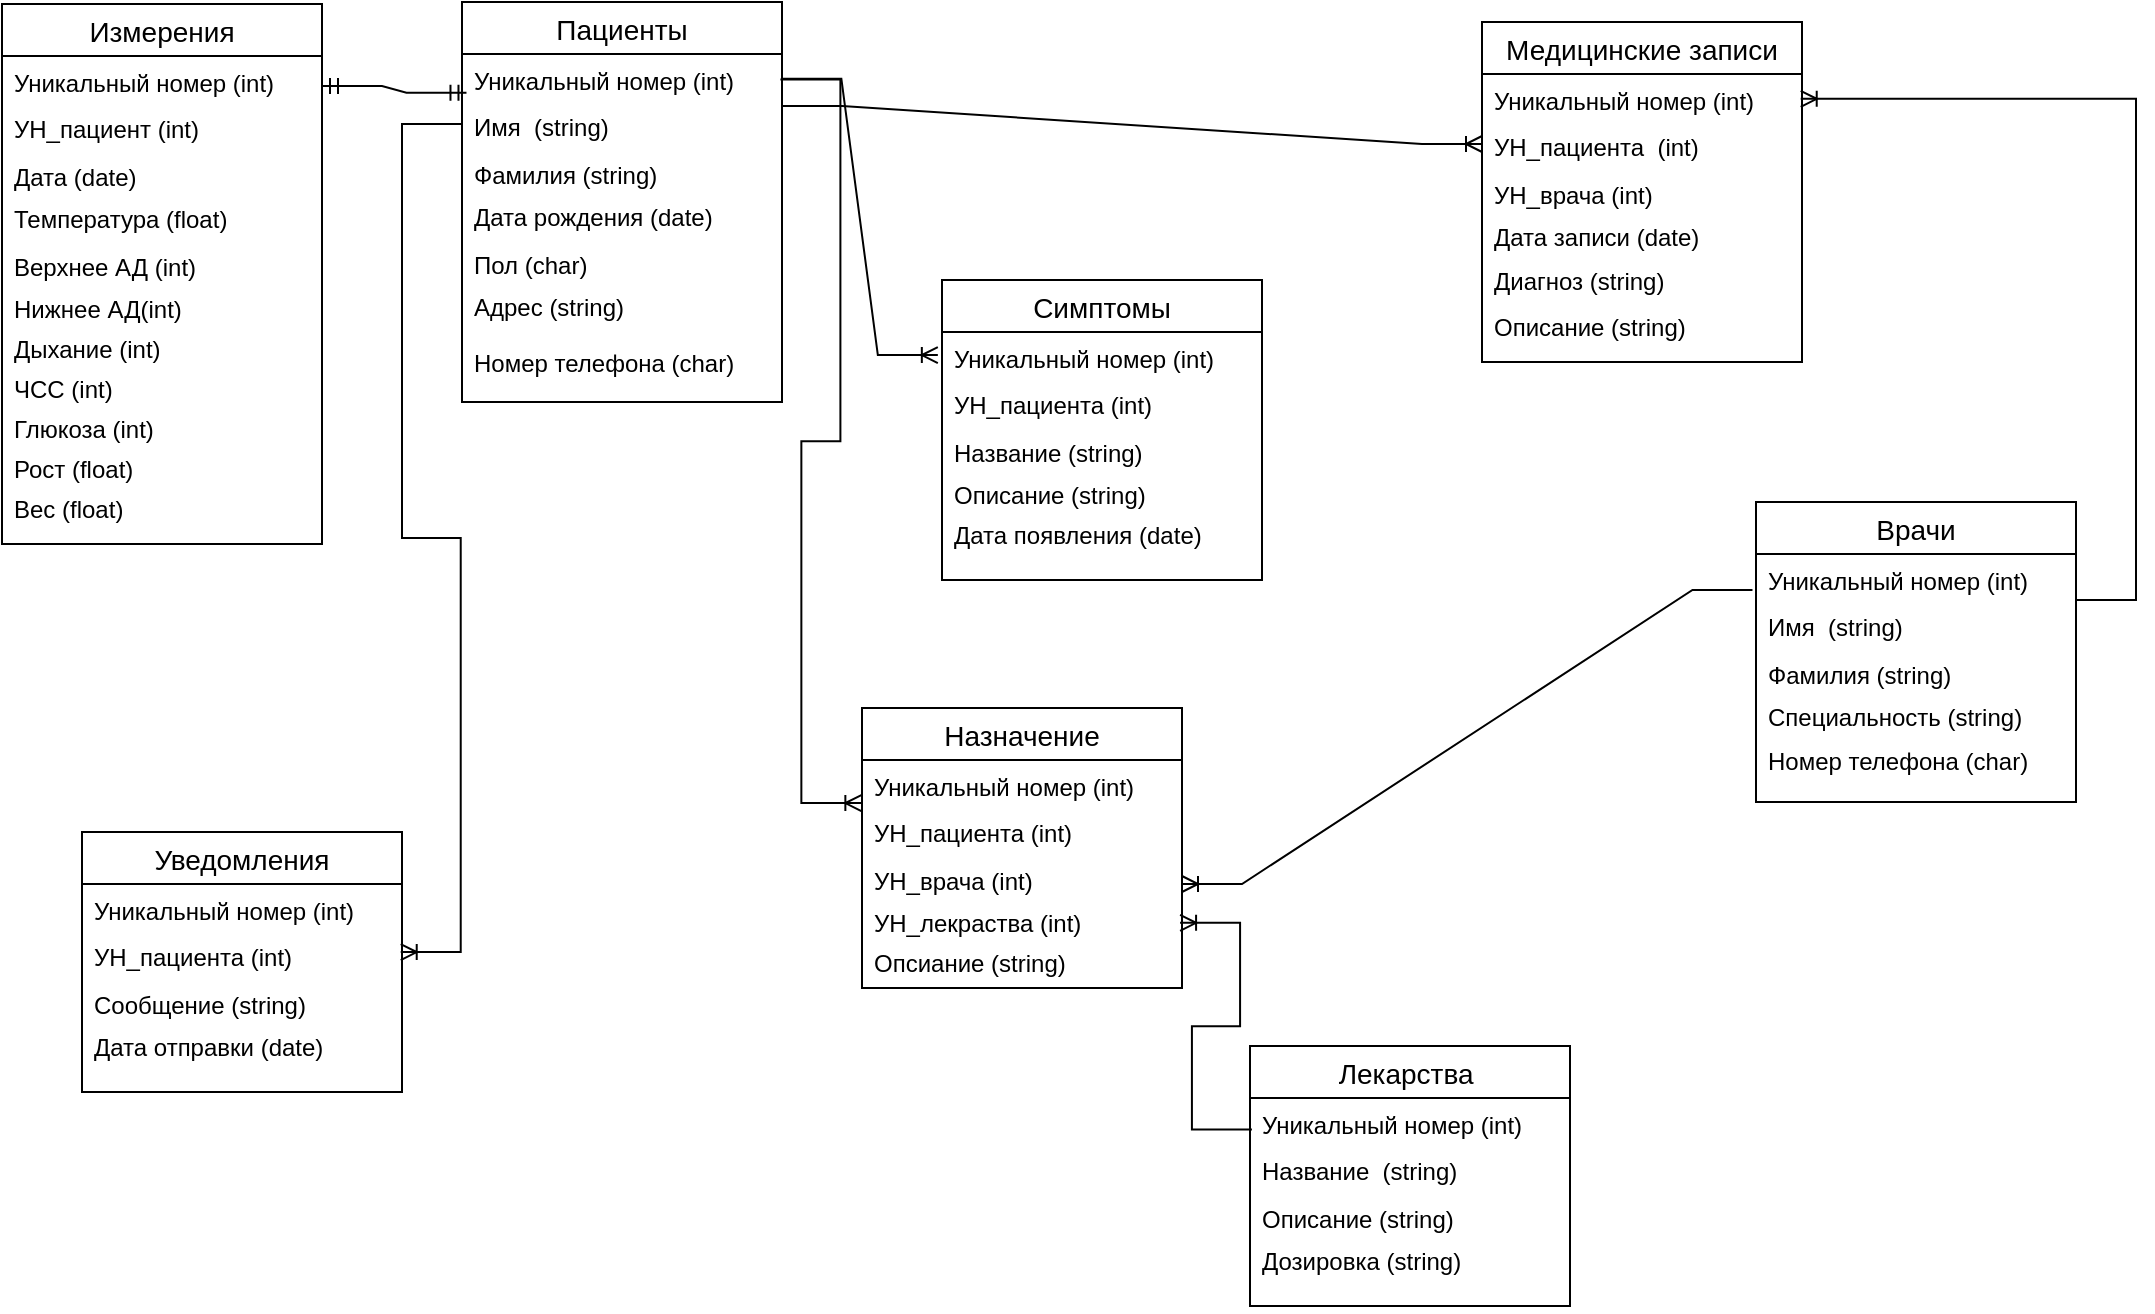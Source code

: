 <mxfile version="24.7.17">
  <diagram name="Страница — 1" id="f26_l-vjU5sLCZECGF1v">
    <mxGraphModel dx="2736" dy="3351" grid="1" gridSize="10" guides="1" tooltips="1" connect="1" arrows="1" fold="1" page="1" pageScale="1" pageWidth="827" pageHeight="1169" math="0" shadow="0">
      <root>
        <mxCell id="0" />
        <mxCell id="1" parent="0" />
        <mxCell id="Q_UcqGB0P5AS6euDKH1c-28" value="Пациенты" style="swimlane;fontStyle=0;childLayout=stackLayout;horizontal=1;startSize=26;horizontalStack=0;resizeParent=1;resizeParentMax=0;resizeLast=0;collapsible=1;marginBottom=0;align=center;fontSize=14;" vertex="1" parent="1">
          <mxGeometry x="20" y="-1272" width="160" height="200" as="geometry" />
        </mxCell>
        <mxCell id="Q_UcqGB0P5AS6euDKH1c-41" value="Уникальный номер (int)" style="text;strokeColor=none;fillColor=none;spacingLeft=4;spacingRight=4;overflow=hidden;rotatable=0;points=[[0,0.5],[1,0.5]];portConstraint=eastwest;fontSize=12;whiteSpace=wrap;html=1;" vertex="1" parent="Q_UcqGB0P5AS6euDKH1c-28">
          <mxGeometry y="26" width="160" height="174" as="geometry" />
        </mxCell>
        <mxCell id="Q_UcqGB0P5AS6euDKH1c-42" value="Имя&amp;nbsp;&amp;nbsp;(string)" style="text;strokeColor=none;fillColor=none;spacingLeft=4;spacingRight=4;overflow=hidden;rotatable=0;points=[[0,0.5],[1,0.5]];portConstraint=eastwest;fontSize=12;whiteSpace=wrap;html=1;" vertex="1" parent="1">
          <mxGeometry x="20" y="-1223" width="160" height="24" as="geometry" />
        </mxCell>
        <mxCell id="Q_UcqGB0P5AS6euDKH1c-45" value="Фамилия (string)" style="text;strokeColor=none;fillColor=none;spacingLeft=4;spacingRight=4;overflow=hidden;rotatable=0;points=[[0,0.5],[1,0.5]];portConstraint=eastwest;fontSize=12;whiteSpace=wrap;html=1;" vertex="1" parent="1">
          <mxGeometry x="20" y="-1199" width="160" height="30" as="geometry" />
        </mxCell>
        <mxCell id="Q_UcqGB0P5AS6euDKH1c-46" value="Дата рождения (date)" style="text;strokeColor=none;fillColor=none;spacingLeft=4;spacingRight=4;overflow=hidden;rotatable=0;points=[[0,0.5],[1,0.5]];portConstraint=eastwest;fontSize=12;whiteSpace=wrap;html=1;" vertex="1" parent="1">
          <mxGeometry x="20" y="-1178" width="160" height="30" as="geometry" />
        </mxCell>
        <mxCell id="Q_UcqGB0P5AS6euDKH1c-47" value="Пол (char)" style="text;strokeColor=none;fillColor=none;spacingLeft=4;spacingRight=4;overflow=hidden;rotatable=0;points=[[0,0.5],[1,0.5]];portConstraint=eastwest;fontSize=12;whiteSpace=wrap;html=1;" vertex="1" parent="1">
          <mxGeometry x="20" y="-1154" width="160" height="30" as="geometry" />
        </mxCell>
        <mxCell id="Q_UcqGB0P5AS6euDKH1c-48" value="Адрес (string)" style="text;strokeColor=none;fillColor=none;spacingLeft=4;spacingRight=4;overflow=hidden;rotatable=0;points=[[0,0.5],[1,0.5]];portConstraint=eastwest;fontSize=12;whiteSpace=wrap;html=1;" vertex="1" parent="1">
          <mxGeometry x="20" y="-1133" width="160" height="30" as="geometry" />
        </mxCell>
        <mxCell id="Q_UcqGB0P5AS6euDKH1c-49" value="Номер телефона (char)" style="text;strokeColor=none;fillColor=none;spacingLeft=4;spacingRight=4;overflow=hidden;rotatable=0;points=[[0,0.5],[1,0.5]];portConstraint=eastwest;fontSize=12;whiteSpace=wrap;html=1;" vertex="1" parent="1">
          <mxGeometry x="20" y="-1105" width="160" height="30" as="geometry" />
        </mxCell>
        <mxCell id="Q_UcqGB0P5AS6euDKH1c-51" value="Врачи" style="swimlane;fontStyle=0;childLayout=stackLayout;horizontal=1;startSize=26;horizontalStack=0;resizeParent=1;resizeParentMax=0;resizeLast=0;collapsible=1;marginBottom=0;align=center;fontSize=14;" vertex="1" parent="1">
          <mxGeometry x="667" y="-1022" width="160" height="150" as="geometry" />
        </mxCell>
        <mxCell id="Q_UcqGB0P5AS6euDKH1c-52" value="Уникальный номер (int)" style="text;strokeColor=none;fillColor=none;spacingLeft=4;spacingRight=4;overflow=hidden;rotatable=0;points=[[0,0.5],[1,0.5]];portConstraint=eastwest;fontSize=12;whiteSpace=wrap;html=1;" vertex="1" parent="Q_UcqGB0P5AS6euDKH1c-51">
          <mxGeometry y="26" width="160" height="124" as="geometry" />
        </mxCell>
        <mxCell id="Q_UcqGB0P5AS6euDKH1c-53" value="Имя&amp;nbsp;&amp;nbsp;(string)" style="text;strokeColor=none;fillColor=none;spacingLeft=4;spacingRight=4;overflow=hidden;rotatable=0;points=[[0,0.5],[1,0.5]];portConstraint=eastwest;fontSize=12;whiteSpace=wrap;html=1;" vertex="1" parent="1">
          <mxGeometry x="667" y="-973" width="160" height="24" as="geometry" />
        </mxCell>
        <mxCell id="Q_UcqGB0P5AS6euDKH1c-54" value="Фамилия (string)" style="text;strokeColor=none;fillColor=none;spacingLeft=4;spacingRight=4;overflow=hidden;rotatable=0;points=[[0,0.5],[1,0.5]];portConstraint=eastwest;fontSize=12;whiteSpace=wrap;html=1;" vertex="1" parent="1">
          <mxGeometry x="667" y="-949" width="160" height="30" as="geometry" />
        </mxCell>
        <mxCell id="Q_UcqGB0P5AS6euDKH1c-55" value="Специальность (string)" style="text;strokeColor=none;fillColor=none;spacingLeft=4;spacingRight=4;overflow=hidden;rotatable=0;points=[[0,0.5],[1,0.5]];portConstraint=eastwest;fontSize=12;whiteSpace=wrap;html=1;" vertex="1" parent="1">
          <mxGeometry x="667" y="-928" width="160" height="30" as="geometry" />
        </mxCell>
        <mxCell id="Q_UcqGB0P5AS6euDKH1c-58" value="Номер телефона (char)" style="text;strokeColor=none;fillColor=none;spacingLeft=4;spacingRight=4;overflow=hidden;rotatable=0;points=[[0,0.5],[1,0.5]];portConstraint=eastwest;fontSize=12;whiteSpace=wrap;html=1;" vertex="1" parent="1">
          <mxGeometry x="667" y="-906" width="160" height="30" as="geometry" />
        </mxCell>
        <mxCell id="Q_UcqGB0P5AS6euDKH1c-59" value="Медицинские записи" style="swimlane;fontStyle=0;childLayout=stackLayout;horizontal=1;startSize=26;horizontalStack=0;resizeParent=1;resizeParentMax=0;resizeLast=0;collapsible=1;marginBottom=0;align=center;fontSize=14;" vertex="1" parent="1">
          <mxGeometry x="530" y="-1262" width="160" height="170" as="geometry" />
        </mxCell>
        <mxCell id="Q_UcqGB0P5AS6euDKH1c-60" value="Уникальный номер (int)" style="text;strokeColor=none;fillColor=none;spacingLeft=4;spacingRight=4;overflow=hidden;rotatable=0;points=[[0,0.5],[1,0.5]];portConstraint=eastwest;fontSize=12;whiteSpace=wrap;html=1;" vertex="1" parent="Q_UcqGB0P5AS6euDKH1c-59">
          <mxGeometry y="26" width="160" height="144" as="geometry" />
        </mxCell>
        <mxCell id="Q_UcqGB0P5AS6euDKH1c-61" value="УН_пациента&amp;nbsp; (int)" style="text;strokeColor=none;fillColor=none;spacingLeft=4;spacingRight=4;overflow=hidden;rotatable=0;points=[[0,0.5],[1,0.5]];portConstraint=eastwest;fontSize=12;whiteSpace=wrap;html=1;" vertex="1" parent="1">
          <mxGeometry x="530" y="-1213" width="160" height="24" as="geometry" />
        </mxCell>
        <mxCell id="Q_UcqGB0P5AS6euDKH1c-62" value="УН_врача (int)" style="text;strokeColor=none;fillColor=none;spacingLeft=4;spacingRight=4;overflow=hidden;rotatable=0;points=[[0,0.5],[1,0.5]];portConstraint=eastwest;fontSize=12;whiteSpace=wrap;html=1;" vertex="1" parent="1">
          <mxGeometry x="530" y="-1189" width="160" height="30" as="geometry" />
        </mxCell>
        <mxCell id="Q_UcqGB0P5AS6euDKH1c-63" value="Дата записи (date)" style="text;strokeColor=none;fillColor=none;spacingLeft=4;spacingRight=4;overflow=hidden;rotatable=0;points=[[0,0.5],[1,0.5]];portConstraint=eastwest;fontSize=12;whiteSpace=wrap;html=1;" vertex="1" parent="1">
          <mxGeometry x="530" y="-1168" width="160" height="30" as="geometry" />
        </mxCell>
        <mxCell id="Q_UcqGB0P5AS6euDKH1c-64" value="Диагноз (string)" style="text;strokeColor=none;fillColor=none;spacingLeft=4;spacingRight=4;overflow=hidden;rotatable=0;points=[[0,0.5],[1,0.5]];portConstraint=eastwest;fontSize=12;whiteSpace=wrap;html=1;" vertex="1" parent="1">
          <mxGeometry x="530" y="-1146" width="160" height="30" as="geometry" />
        </mxCell>
        <mxCell id="Q_UcqGB0P5AS6euDKH1c-66" value="Описание (string)" style="text;strokeColor=none;fillColor=none;spacingLeft=4;spacingRight=4;overflow=hidden;rotatable=0;points=[[0,0.5],[1,0.5]];portConstraint=eastwest;fontSize=12;whiteSpace=wrap;html=1;" vertex="1" parent="1">
          <mxGeometry x="530" y="-1123" width="160" height="30" as="geometry" />
        </mxCell>
        <mxCell id="Q_UcqGB0P5AS6euDKH1c-67" value="Лекарства " style="swimlane;fontStyle=0;childLayout=stackLayout;horizontal=1;startSize=26;horizontalStack=0;resizeParent=1;resizeParentMax=0;resizeLast=0;collapsible=1;marginBottom=0;align=center;fontSize=14;" vertex="1" parent="1">
          <mxGeometry x="414" y="-750" width="160" height="130" as="geometry" />
        </mxCell>
        <mxCell id="Q_UcqGB0P5AS6euDKH1c-68" value="Уникальный номер (int)" style="text;strokeColor=none;fillColor=none;spacingLeft=4;spacingRight=4;overflow=hidden;rotatable=0;points=[[0,0.5],[1,0.5]];portConstraint=eastwest;fontSize=12;whiteSpace=wrap;html=1;" vertex="1" parent="Q_UcqGB0P5AS6euDKH1c-67">
          <mxGeometry y="26" width="160" height="104" as="geometry" />
        </mxCell>
        <mxCell id="Q_UcqGB0P5AS6euDKH1c-69" value="Название&amp;nbsp; (string)" style="text;strokeColor=none;fillColor=none;spacingLeft=4;spacingRight=4;overflow=hidden;rotatable=0;points=[[0,0.5],[1,0.5]];portConstraint=eastwest;fontSize=12;whiteSpace=wrap;html=1;" vertex="1" parent="1">
          <mxGeometry x="414" y="-701" width="160" height="24" as="geometry" />
        </mxCell>
        <mxCell id="Q_UcqGB0P5AS6euDKH1c-70" value="Описание (string)" style="text;strokeColor=none;fillColor=none;spacingLeft=4;spacingRight=4;overflow=hidden;rotatable=0;points=[[0,0.5],[1,0.5]];portConstraint=eastwest;fontSize=12;whiteSpace=wrap;html=1;" vertex="1" parent="1">
          <mxGeometry x="414" y="-677" width="160" height="30" as="geometry" />
        </mxCell>
        <mxCell id="Q_UcqGB0P5AS6euDKH1c-71" value="Дозировка (string)" style="text;strokeColor=none;fillColor=none;spacingLeft=4;spacingRight=4;overflow=hidden;rotatable=0;points=[[0,0.5],[1,0.5]];portConstraint=eastwest;fontSize=12;whiteSpace=wrap;html=1;" vertex="1" parent="1">
          <mxGeometry x="414" y="-656" width="160" height="30" as="geometry" />
        </mxCell>
        <mxCell id="Q_UcqGB0P5AS6euDKH1c-75" value="Симптомы" style="swimlane;fontStyle=0;childLayout=stackLayout;horizontal=1;startSize=26;horizontalStack=0;resizeParent=1;resizeParentMax=0;resizeLast=0;collapsible=1;marginBottom=0;align=center;fontSize=14;" vertex="1" parent="1">
          <mxGeometry x="260" y="-1133" width="160" height="150" as="geometry" />
        </mxCell>
        <mxCell id="Q_UcqGB0P5AS6euDKH1c-76" value="Уникальный номер (int)" style="text;strokeColor=none;fillColor=none;spacingLeft=4;spacingRight=4;overflow=hidden;rotatable=0;points=[[0,0.5],[1,0.5]];portConstraint=eastwest;fontSize=12;whiteSpace=wrap;html=1;" vertex="1" parent="Q_UcqGB0P5AS6euDKH1c-75">
          <mxGeometry y="26" width="160" height="124" as="geometry" />
        </mxCell>
        <mxCell id="Q_UcqGB0P5AS6euDKH1c-77" value="УН_пациента (int)" style="text;strokeColor=none;fillColor=none;spacingLeft=4;spacingRight=4;overflow=hidden;rotatable=0;points=[[0,0.5],[1,0.5]];portConstraint=eastwest;fontSize=12;whiteSpace=wrap;html=1;" vertex="1" parent="1">
          <mxGeometry x="260" y="-1084" width="160" height="24" as="geometry" />
        </mxCell>
        <mxCell id="Q_UcqGB0P5AS6euDKH1c-78" value="Название (string)" style="text;strokeColor=none;fillColor=none;spacingLeft=4;spacingRight=4;overflow=hidden;rotatable=0;points=[[0,0.5],[1,0.5]];portConstraint=eastwest;fontSize=12;whiteSpace=wrap;html=1;" vertex="1" parent="1">
          <mxGeometry x="260" y="-1060" width="160" height="30" as="geometry" />
        </mxCell>
        <mxCell id="Q_UcqGB0P5AS6euDKH1c-79" value="Описание (string)" style="text;strokeColor=none;fillColor=none;spacingLeft=4;spacingRight=4;overflow=hidden;rotatable=0;points=[[0,0.5],[1,0.5]];portConstraint=eastwest;fontSize=12;whiteSpace=wrap;html=1;" vertex="1" parent="1">
          <mxGeometry x="260" y="-1039" width="160" height="30" as="geometry" />
        </mxCell>
        <mxCell id="Q_UcqGB0P5AS6euDKH1c-81" value="Дата появления (date)" style="text;strokeColor=none;fillColor=none;spacingLeft=4;spacingRight=4;overflow=hidden;rotatable=0;points=[[0,0.5],[1,0.5]];portConstraint=eastwest;fontSize=12;whiteSpace=wrap;html=1;" vertex="1" parent="1">
          <mxGeometry x="260" y="-1019" width="160" height="30" as="geometry" />
        </mxCell>
        <mxCell id="Q_UcqGB0P5AS6euDKH1c-90" value="Уведомления" style="swimlane;fontStyle=0;childLayout=stackLayout;horizontal=1;startSize=26;horizontalStack=0;resizeParent=1;resizeParentMax=0;resizeLast=0;collapsible=1;marginBottom=0;align=center;fontSize=14;" vertex="1" parent="1">
          <mxGeometry x="-170" y="-857" width="160" height="130" as="geometry" />
        </mxCell>
        <mxCell id="Q_UcqGB0P5AS6euDKH1c-91" value="Уникальный номер (int)" style="text;strokeColor=none;fillColor=none;spacingLeft=4;spacingRight=4;overflow=hidden;rotatable=0;points=[[0,0.5],[1,0.5]];portConstraint=eastwest;fontSize=12;whiteSpace=wrap;html=1;" vertex="1" parent="Q_UcqGB0P5AS6euDKH1c-90">
          <mxGeometry y="26" width="160" height="104" as="geometry" />
        </mxCell>
        <mxCell id="Q_UcqGB0P5AS6euDKH1c-92" value="УН_пациента (int)" style="text;strokeColor=none;fillColor=none;spacingLeft=4;spacingRight=4;overflow=hidden;rotatable=0;points=[[0,0.5],[1,0.5]];portConstraint=eastwest;fontSize=12;whiteSpace=wrap;html=1;" vertex="1" parent="1">
          <mxGeometry x="-170" y="-808" width="160" height="24" as="geometry" />
        </mxCell>
        <mxCell id="Q_UcqGB0P5AS6euDKH1c-93" value="Сообщение (string)&amp;nbsp;" style="text;strokeColor=none;fillColor=none;spacingLeft=4;spacingRight=4;overflow=hidden;rotatable=0;points=[[0,0.5],[1,0.5]];portConstraint=eastwest;fontSize=12;whiteSpace=wrap;html=1;" vertex="1" parent="1">
          <mxGeometry x="-170" y="-784" width="160" height="30" as="geometry" />
        </mxCell>
        <mxCell id="Q_UcqGB0P5AS6euDKH1c-94" value="Дата отправки (date)" style="text;strokeColor=none;fillColor=none;spacingLeft=4;spacingRight=4;overflow=hidden;rotatable=0;points=[[0,0.5],[1,0.5]];portConstraint=eastwest;fontSize=12;whiteSpace=wrap;html=1;" vertex="1" parent="1">
          <mxGeometry x="-170" y="-763" width="160" height="30" as="geometry" />
        </mxCell>
        <mxCell id="Q_UcqGB0P5AS6euDKH1c-103" value="Назначение" style="swimlane;fontStyle=0;childLayout=stackLayout;horizontal=1;startSize=26;horizontalStack=0;resizeParent=1;resizeParentMax=0;resizeLast=0;collapsible=1;marginBottom=0;align=center;fontSize=14;" vertex="1" parent="1">
          <mxGeometry x="220" y="-919" width="160" height="140" as="geometry" />
        </mxCell>
        <mxCell id="Q_UcqGB0P5AS6euDKH1c-104" value="Уникальный номер (int)" style="text;strokeColor=none;fillColor=none;spacingLeft=4;spacingRight=4;overflow=hidden;rotatable=0;points=[[0,0.5],[1,0.5]];portConstraint=eastwest;fontSize=12;whiteSpace=wrap;html=1;" vertex="1" parent="Q_UcqGB0P5AS6euDKH1c-103">
          <mxGeometry y="26" width="160" height="114" as="geometry" />
        </mxCell>
        <mxCell id="Q_UcqGB0P5AS6euDKH1c-105" value="УН_пациента (int)&amp;nbsp;" style="text;strokeColor=none;fillColor=none;spacingLeft=4;spacingRight=4;overflow=hidden;rotatable=0;points=[[0,0.5],[1,0.5]];portConstraint=eastwest;fontSize=12;whiteSpace=wrap;html=1;" vertex="1" parent="1">
          <mxGeometry x="220" y="-870" width="160" height="24" as="geometry" />
        </mxCell>
        <mxCell id="Q_UcqGB0P5AS6euDKH1c-106" value="УН_врача (int)" style="text;strokeColor=none;fillColor=none;spacingLeft=4;spacingRight=4;overflow=hidden;rotatable=0;points=[[0,0.5],[1,0.5]];portConstraint=eastwest;fontSize=12;whiteSpace=wrap;html=1;" vertex="1" parent="1">
          <mxGeometry x="220" y="-846" width="160" height="30" as="geometry" />
        </mxCell>
        <mxCell id="Q_UcqGB0P5AS6euDKH1c-107" value="УН_лекраства (int)" style="text;strokeColor=none;fillColor=none;spacingLeft=4;spacingRight=4;overflow=hidden;rotatable=0;points=[[0,0.5],[1,0.5]];portConstraint=eastwest;fontSize=12;whiteSpace=wrap;html=1;" vertex="1" parent="1">
          <mxGeometry x="220" y="-825" width="160" height="30" as="geometry" />
        </mxCell>
        <mxCell id="Q_UcqGB0P5AS6euDKH1c-108" value="Опсиание (string)" style="text;strokeColor=none;fillColor=none;spacingLeft=4;spacingRight=4;overflow=hidden;rotatable=0;points=[[0,0.5],[1,0.5]];portConstraint=eastwest;fontSize=12;whiteSpace=wrap;html=1;" vertex="1" parent="1">
          <mxGeometry x="220" y="-805" width="160" height="30" as="geometry" />
        </mxCell>
        <mxCell id="Q_UcqGB0P5AS6euDKH1c-109" value="" style="edgeStyle=entityRelationEdgeStyle;fontSize=12;html=1;endArrow=ERoneToMany;rounded=0;entryX=0.994;entryY=1.147;entryDx=0;entryDy=0;entryPerimeter=0;exitX=0.006;exitY=0.152;exitDx=0;exitDy=0;exitPerimeter=0;" edge="1" parent="1" source="Q_UcqGB0P5AS6euDKH1c-68" target="Q_UcqGB0P5AS6euDKH1c-106">
          <mxGeometry width="100" height="100" relative="1" as="geometry">
            <mxPoint x="630" y="-844" as="sourcePoint" />
            <mxPoint x="730" y="-944" as="targetPoint" />
          </mxGeometry>
        </mxCell>
        <mxCell id="Q_UcqGB0P5AS6euDKH1c-110" value="" style="edgeStyle=entityRelationEdgeStyle;fontSize=12;html=1;endArrow=ERoneToMany;rounded=0;entryX=-0.002;entryY=0.189;entryDx=0;entryDy=0;entryPerimeter=0;exitX=0.995;exitY=0.073;exitDx=0;exitDy=0;exitPerimeter=0;" edge="1" parent="1" source="Q_UcqGB0P5AS6euDKH1c-41" target="Q_UcqGB0P5AS6euDKH1c-104">
          <mxGeometry width="100" height="100" relative="1" as="geometry">
            <mxPoint x="190" y="-1101" as="sourcePoint" />
            <mxPoint x="290" y="-1201" as="targetPoint" />
            <Array as="points">
              <mxPoint x="120" y="-1391" />
            </Array>
          </mxGeometry>
        </mxCell>
        <mxCell id="Q_UcqGB0P5AS6euDKH1c-112" value="" style="edgeStyle=entityRelationEdgeStyle;fontSize=12;html=1;endArrow=ERoneToMany;rounded=0;entryX=0;entryY=0.5;entryDx=0;entryDy=0;" edge="1" parent="1" target="Q_UcqGB0P5AS6euDKH1c-61">
          <mxGeometry width="100" height="100" relative="1" as="geometry">
            <mxPoint x="180" y="-1220" as="sourcePoint" />
            <mxPoint x="280" y="-1320" as="targetPoint" />
          </mxGeometry>
        </mxCell>
        <mxCell id="Q_UcqGB0P5AS6euDKH1c-113" value="" style="edgeStyle=entityRelationEdgeStyle;fontSize=12;html=1;endArrow=ERoneToMany;rounded=0;entryX=-0.013;entryY=0.093;entryDx=0;entryDy=0;entryPerimeter=0;exitX=0.998;exitY=0.071;exitDx=0;exitDy=0;exitPerimeter=0;" edge="1" parent="1" source="Q_UcqGB0P5AS6euDKH1c-41" target="Q_UcqGB0P5AS6euDKH1c-76">
          <mxGeometry width="100" height="100" relative="1" as="geometry">
            <mxPoint x="189" y="-1207" as="sourcePoint" />
            <mxPoint x="250" y="-572" as="targetPoint" />
            <Array as="points">
              <mxPoint x="130" y="-1381" />
            </Array>
          </mxGeometry>
        </mxCell>
        <mxCell id="Q_UcqGB0P5AS6euDKH1c-114" value="Измерения" style="swimlane;fontStyle=0;childLayout=stackLayout;horizontal=1;startSize=26;horizontalStack=0;resizeParent=1;resizeParentMax=0;resizeLast=0;collapsible=1;marginBottom=0;align=center;fontSize=14;" vertex="1" parent="1">
          <mxGeometry x="-210" y="-1271" width="160" height="270" as="geometry" />
        </mxCell>
        <mxCell id="Q_UcqGB0P5AS6euDKH1c-115" value="Уникальный номер (int)" style="text;strokeColor=none;fillColor=none;spacingLeft=4;spacingRight=4;overflow=hidden;rotatable=0;points=[[0,0.5],[1,0.5]];portConstraint=eastwest;fontSize=12;whiteSpace=wrap;html=1;" vertex="1" parent="Q_UcqGB0P5AS6euDKH1c-114">
          <mxGeometry y="26" width="160" height="244" as="geometry" />
        </mxCell>
        <mxCell id="Q_UcqGB0P5AS6euDKH1c-116" value="УН_пациент (int)" style="text;strokeColor=none;fillColor=none;spacingLeft=4;spacingRight=4;overflow=hidden;rotatable=0;points=[[0,0.5],[1,0.5]];portConstraint=eastwest;fontSize=12;whiteSpace=wrap;html=1;" vertex="1" parent="1">
          <mxGeometry x="-210" y="-1222" width="160" height="24" as="geometry" />
        </mxCell>
        <mxCell id="Q_UcqGB0P5AS6euDKH1c-117" value="Дата (date)" style="text;strokeColor=none;fillColor=none;spacingLeft=4;spacingRight=4;overflow=hidden;rotatable=0;points=[[0,0.5],[1,0.5]];portConstraint=eastwest;fontSize=12;whiteSpace=wrap;html=1;" vertex="1" parent="1">
          <mxGeometry x="-210" y="-1198" width="160" height="30" as="geometry" />
        </mxCell>
        <mxCell id="Q_UcqGB0P5AS6euDKH1c-118" value="Температура (float)" style="text;strokeColor=none;fillColor=none;spacingLeft=4;spacingRight=4;overflow=hidden;rotatable=0;points=[[0,0.5],[1,0.5]];portConstraint=eastwest;fontSize=12;whiteSpace=wrap;html=1;" vertex="1" parent="1">
          <mxGeometry x="-210" y="-1177" width="160" height="30" as="geometry" />
        </mxCell>
        <mxCell id="Q_UcqGB0P5AS6euDKH1c-119" value="Верхнее АД (int)" style="text;strokeColor=none;fillColor=none;spacingLeft=4;spacingRight=4;overflow=hidden;rotatable=0;points=[[0,0.5],[1,0.5]];portConstraint=eastwest;fontSize=12;whiteSpace=wrap;html=1;" vertex="1" parent="1">
          <mxGeometry x="-210" y="-1153" width="160" height="30" as="geometry" />
        </mxCell>
        <mxCell id="Q_UcqGB0P5AS6euDKH1c-120" value="Нижнее АД(int)" style="text;strokeColor=none;fillColor=none;spacingLeft=4;spacingRight=4;overflow=hidden;rotatable=0;points=[[0,0.5],[1,0.5]];portConstraint=eastwest;fontSize=12;whiteSpace=wrap;html=1;" vertex="1" parent="1">
          <mxGeometry x="-210" y="-1132" width="160" height="30" as="geometry" />
        </mxCell>
        <mxCell id="Q_UcqGB0P5AS6euDKH1c-121" value="Дыхание (int)" style="text;strokeColor=none;fillColor=none;spacingLeft=4;spacingRight=4;overflow=hidden;rotatable=0;points=[[0,0.5],[1,0.5]];portConstraint=eastwest;fontSize=12;whiteSpace=wrap;html=1;" vertex="1" parent="1">
          <mxGeometry x="-210" y="-1112" width="160" height="30" as="geometry" />
        </mxCell>
        <mxCell id="Q_UcqGB0P5AS6euDKH1c-122" value="ЧСС (int)&amp;nbsp;" style="text;strokeColor=none;fillColor=none;spacingLeft=4;spacingRight=4;overflow=hidden;rotatable=0;points=[[0,0.5],[1,0.5]];portConstraint=eastwest;fontSize=12;whiteSpace=wrap;html=1;" vertex="1" parent="1">
          <mxGeometry x="-210" y="-1092" width="160" height="30" as="geometry" />
        </mxCell>
        <mxCell id="Q_UcqGB0P5AS6euDKH1c-123" value="Глюкоза (int)" style="text;strokeColor=none;fillColor=none;spacingLeft=4;spacingRight=4;overflow=hidden;rotatable=0;points=[[0,0.5],[1,0.5]];portConstraint=eastwest;fontSize=12;whiteSpace=wrap;html=1;" vertex="1" parent="1">
          <mxGeometry x="-210" y="-1072" width="160" height="30" as="geometry" />
        </mxCell>
        <mxCell id="Q_UcqGB0P5AS6euDKH1c-124" value="Рост (float)" style="text;strokeColor=none;fillColor=none;spacingLeft=4;spacingRight=4;overflow=hidden;rotatable=0;points=[[0,0.5],[1,0.5]];portConstraint=eastwest;fontSize=12;whiteSpace=wrap;html=1;" vertex="1" parent="1">
          <mxGeometry x="-210" y="-1052" width="160" height="30" as="geometry" />
        </mxCell>
        <mxCell id="Q_UcqGB0P5AS6euDKH1c-125" value="Вес (float)" style="text;strokeColor=none;fillColor=none;spacingLeft=4;spacingRight=4;overflow=hidden;rotatable=0;points=[[0,0.5],[1,0.5]];portConstraint=eastwest;fontSize=12;whiteSpace=wrap;html=1;" vertex="1" parent="1">
          <mxGeometry x="-210" y="-1032" width="160" height="30" as="geometry" />
        </mxCell>
        <mxCell id="Q_UcqGB0P5AS6euDKH1c-126" value="" style="edgeStyle=entityRelationEdgeStyle;fontSize=12;html=1;endArrow=ERmandOne;startArrow=ERmandOne;rounded=0;entryX=0.014;entryY=0.111;entryDx=0;entryDy=0;entryPerimeter=0;" edge="1" parent="1" target="Q_UcqGB0P5AS6euDKH1c-41">
          <mxGeometry width="100" height="100" relative="1" as="geometry">
            <mxPoint x="-50" y="-1230" as="sourcePoint" />
            <mxPoint x="50" y="-1330" as="targetPoint" />
          </mxGeometry>
        </mxCell>
        <mxCell id="Q_UcqGB0P5AS6euDKH1c-127" value="" style="edgeStyle=entityRelationEdgeStyle;fontSize=12;html=1;endArrow=ERoneToMany;rounded=0;entryX=0.996;entryY=0.327;entryDx=0;entryDy=0;entryPerimeter=0;exitX=0;exitY=0.5;exitDx=0;exitDy=0;" edge="1" parent="1" source="Q_UcqGB0P5AS6euDKH1c-42" target="Q_UcqGB0P5AS6euDKH1c-91">
          <mxGeometry width="100" height="100" relative="1" as="geometry">
            <mxPoint x="110" y="-930" as="sourcePoint" />
            <mxPoint x="90" y="-1005" as="targetPoint" />
          </mxGeometry>
        </mxCell>
        <mxCell id="Q_UcqGB0P5AS6euDKH1c-128" value="" style="edgeStyle=entityRelationEdgeStyle;fontSize=12;html=1;endArrow=ERoneToMany;rounded=0;entryX=0.996;entryY=0.086;entryDx=0;entryDy=0;entryPerimeter=0;" edge="1" parent="1" target="Q_UcqGB0P5AS6euDKH1c-60">
          <mxGeometry width="100" height="100" relative="1" as="geometry">
            <mxPoint x="827" y="-973" as="sourcePoint" />
            <mxPoint x="920" y="-1090" as="targetPoint" />
          </mxGeometry>
        </mxCell>
        <mxCell id="Q_UcqGB0P5AS6euDKH1c-131" value="" style="edgeStyle=entityRelationEdgeStyle;fontSize=12;html=1;endArrow=ERoneToMany;rounded=0;entryX=1;entryY=0.5;entryDx=0;entryDy=0;exitX=-0.011;exitY=0.145;exitDx=0;exitDy=0;exitPerimeter=0;" edge="1" parent="1" source="Q_UcqGB0P5AS6euDKH1c-52" target="Q_UcqGB0P5AS6euDKH1c-106">
          <mxGeometry width="100" height="100" relative="1" as="geometry">
            <mxPoint x="830" y="-980" as="sourcePoint" />
            <mxPoint x="520" y="-850" as="targetPoint" />
          </mxGeometry>
        </mxCell>
      </root>
    </mxGraphModel>
  </diagram>
</mxfile>
